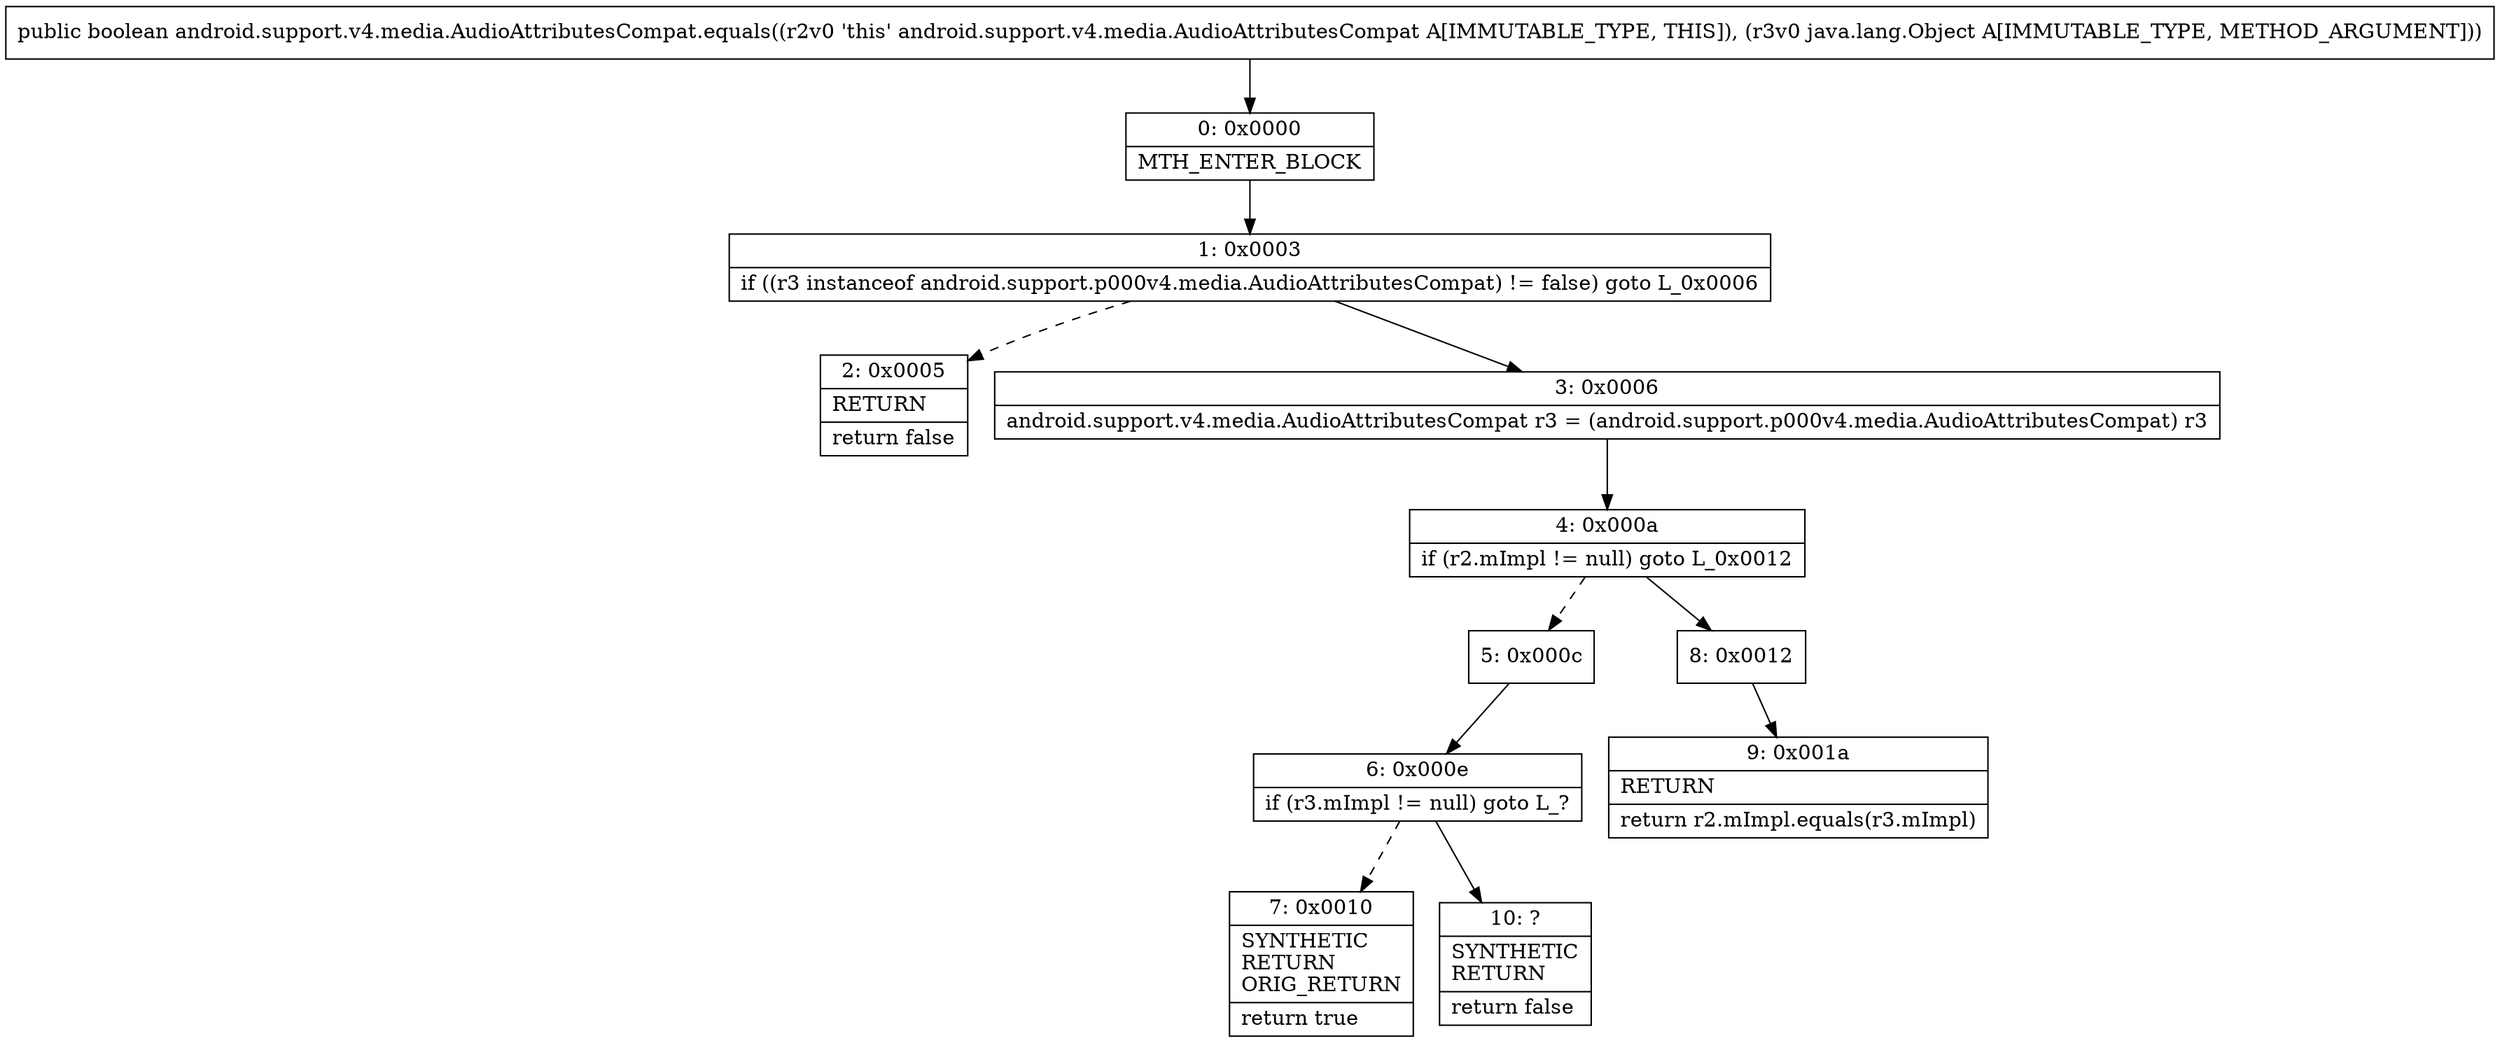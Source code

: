digraph "CFG forandroid.support.v4.media.AudioAttributesCompat.equals(Ljava\/lang\/Object;)Z" {
Node_0 [shape=record,label="{0\:\ 0x0000|MTH_ENTER_BLOCK\l}"];
Node_1 [shape=record,label="{1\:\ 0x0003|if ((r3 instanceof android.support.p000v4.media.AudioAttributesCompat) != false) goto L_0x0006\l}"];
Node_2 [shape=record,label="{2\:\ 0x0005|RETURN\l|return false\l}"];
Node_3 [shape=record,label="{3\:\ 0x0006|android.support.v4.media.AudioAttributesCompat r3 = (android.support.p000v4.media.AudioAttributesCompat) r3\l}"];
Node_4 [shape=record,label="{4\:\ 0x000a|if (r2.mImpl != null) goto L_0x0012\l}"];
Node_5 [shape=record,label="{5\:\ 0x000c}"];
Node_6 [shape=record,label="{6\:\ 0x000e|if (r3.mImpl != null) goto L_?\l}"];
Node_7 [shape=record,label="{7\:\ 0x0010|SYNTHETIC\lRETURN\lORIG_RETURN\l|return true\l}"];
Node_8 [shape=record,label="{8\:\ 0x0012}"];
Node_9 [shape=record,label="{9\:\ 0x001a|RETURN\l|return r2.mImpl.equals(r3.mImpl)\l}"];
Node_10 [shape=record,label="{10\:\ ?|SYNTHETIC\lRETURN\l|return false\l}"];
MethodNode[shape=record,label="{public boolean android.support.v4.media.AudioAttributesCompat.equals((r2v0 'this' android.support.v4.media.AudioAttributesCompat A[IMMUTABLE_TYPE, THIS]), (r3v0 java.lang.Object A[IMMUTABLE_TYPE, METHOD_ARGUMENT])) }"];
MethodNode -> Node_0;
Node_0 -> Node_1;
Node_1 -> Node_2[style=dashed];
Node_1 -> Node_3;
Node_3 -> Node_4;
Node_4 -> Node_5[style=dashed];
Node_4 -> Node_8;
Node_5 -> Node_6;
Node_6 -> Node_7[style=dashed];
Node_6 -> Node_10;
Node_8 -> Node_9;
}

